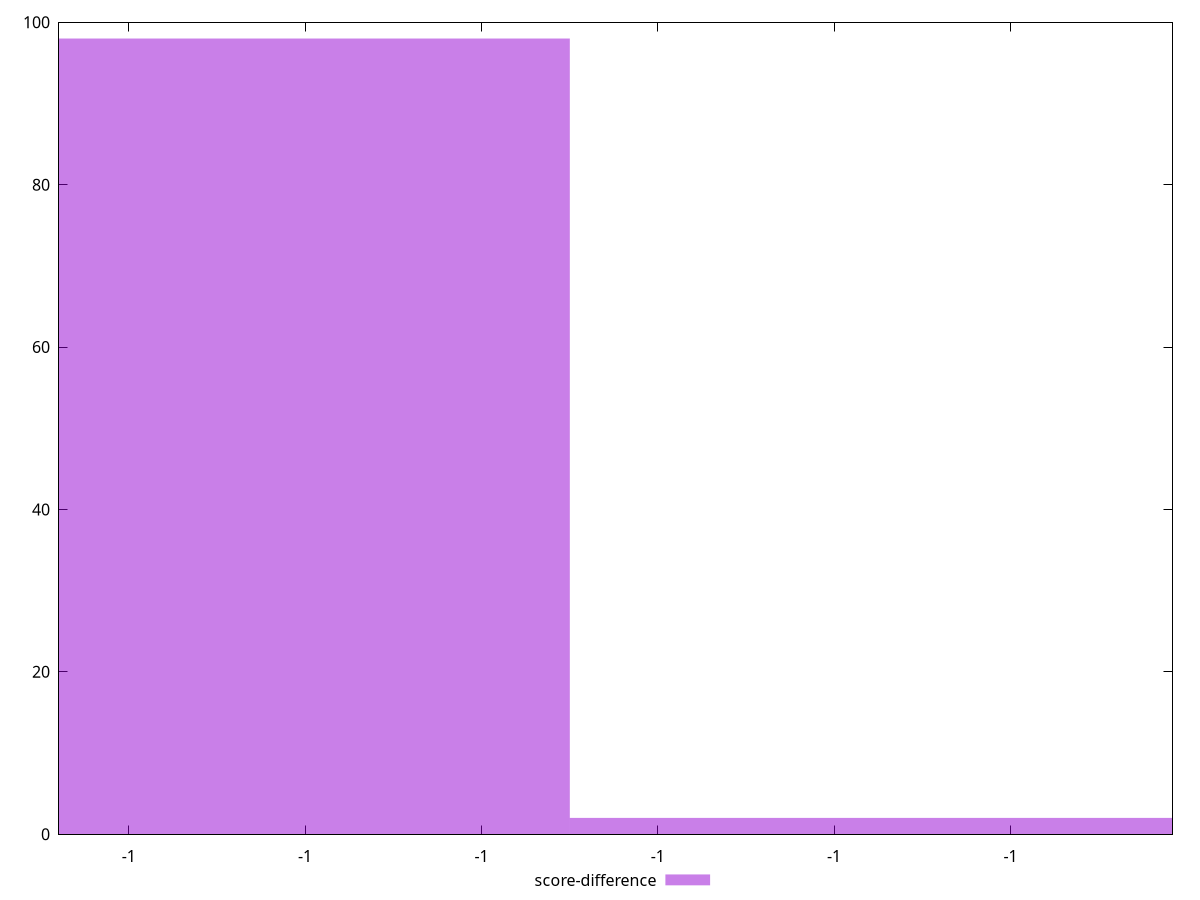 reset

$scoreDifference <<EOF
-0.9999999999979999 98
-0.999999999997 2
EOF

set key outside below
set boxwidth 1e-12
set xrange [-0.9999999999980791:-0.9999999999968165]
set yrange [0:100]
set trange [0:100]
set style fill transparent solid 0.5 noborder
set terminal svg size 640, 490 enhanced background rgb 'white'
set output "reprap/total-byte-weight/samples/pages+cached+noexternal+nojs/score-difference/histogram.svg"

plot $scoreDifference title "score-difference" with boxes

reset
